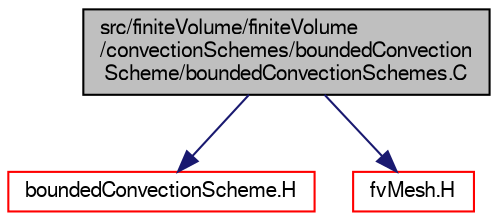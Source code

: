 digraph "src/finiteVolume/finiteVolume/convectionSchemes/boundedConvectionScheme/boundedConvectionSchemes.C"
{
  bgcolor="transparent";
  edge [fontname="FreeSans",fontsize="10",labelfontname="FreeSans",labelfontsize="10"];
  node [fontname="FreeSans",fontsize="10",shape=record];
  Node0 [label="src/finiteVolume/finiteVolume\l/convectionSchemes/boundedConvection\lScheme/boundedConvectionSchemes.C",height=0.2,width=0.4,color="black", fillcolor="grey75", style="filled", fontcolor="black"];
  Node0 -> Node1 [color="midnightblue",fontsize="10",style="solid",fontname="FreeSans"];
  Node1 [label="boundedConvectionScheme.H",height=0.2,width=0.4,color="red",URL="$a02759.html"];
  Node0 -> Node83 [color="midnightblue",fontsize="10",style="solid",fontname="FreeSans"];
  Node83 [label="fvMesh.H",height=0.2,width=0.4,color="red",URL="$a03533.html"];
}
